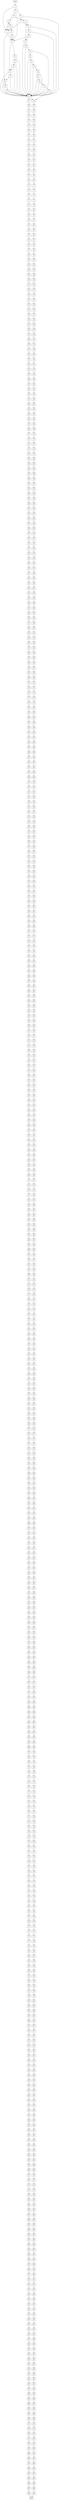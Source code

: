 digraph CFG {
    // Define nodes
    node [shape=rectangle];
    entry [label="Entry"];
    block1 [label="1"];
    block2 [label="2"];
    block3 [label="3"];
    block4 [label="4"];
    block5 [label="5"];
    block6 [label="6"];
    block7 [label="7"];
    block8 [label="8"];
    block9 [label="9"];
    block10 [label="10"];
    block11 [label="11"];
    block12 [label="12"];
    block13 [label="13"];
    block14 [label="14"];
    block15 [label="15"];
    block16 [label="16"];
    block17 [label="17"];
    block18 [label="18"];
    block19 [label="19"];
    block20 [label="20"];
    block21 [label="21"];
    block22 [label="22"];
    block23 [label="23"];
    block24 [label="24"];
    block25 [label="25"];
    block26 [label="26"];
    block27 [label="27"];
    block28 [label="28"];
    block29 [label="29"];
    block30 [label="30"];
    block31 [label="31"];
    block32 [label="32"];
    block33 [label="33"];
    block34 [label="34"];
    block35 [label="35"];
    block36 [label="36"];
    block37 [label="37"];
    block38 [label="38"];
    block39 [label="39"];
    block40 [label="40"];
    block41 [label="41"];
    block42 [label="42"];
    block43 [label="43"];
    block44 [label="44"];
    block45 [label="45"];
    block46 [label="46"];
    block47 [label="47"];
    block48 [label="48"];
    block49 [label="49"];
    block50 [label="50"];
    block51 [label="51"];
    block52 [label="52"];
    block53 [label="53"];
    block54 [label="54"];
    block55 [label="55"];
    block56 [label="56"];
    block57 [label="57"];
    block58 [label="58"];
    block59 [label="59"];
    block60 [label="60"];
    block61 [label="61"];
    block62 [label="62"];
    block63 [label="63"];
    block64 [label="64"];
    block65 [label="65"];
    block66 [label="66"];
    block67 [label="67"];
    block68 [label="68"];
    block69 [label="69"];
    block70 [label="70"];
    block71 [label="71"];
    block72 [label="72"];
    block73 [label="73"];
    block74 [label="74"];
    block75 [label="75"];
    block76 [label="76"];
    block77 [label="77"];
    block78 [label="78"];
    block79 [label="79"];
    block80 [label="80"];
    block81 [label="81"];
    block82 [label="82"];
    block83 [label="83"];
    block84 [label="84"];
    block85 [label="85"];
    block86 [label="86"];
    block87 [label="87"];
    block88 [label="88"];
    block89 [label="89"];
    block90 [label="90"];
    block91 [label="91"];
    block92 [label="92"];
    block93 [label="93"];
    block94 [label="94"];
    block95 [label="95"];
    block96 [label="96"];
    block97 [label="97"];
    block98 [label="98"];
    block99 [label="99"];
    block100 [label="100"];
    block101 [label="101"];
    block102 [label="102"];
    block103 [label="103"];
    block104 [label="104"];
    block105 [label="105"];
    block106 [label="106"];
    block107 [label="107"];
    block108 [label="108"];
    block109 [label="109"];
    block110 [label="110"];
    block111 [label="111"];
    block112 [label="112"];
    block113 [label="113"];
    block114 [label="114"];
    block115 [label="115"];
    block116 [label="116"];
    block117 [label="117"];
    block118 [label="118"];
    block119 [label="119"];
    block120 [label="120"];
    block121 [label="121"];
    block122 [label="122"];
    block123 [label="123"];
    block124 [label="124"];
    block125 [label="125"];
    block126 [label="126"];
    block127 [label="127"];
    block128 [label="128"];
    block129 [label="129"];
    block130 [label="130"];
    block131 [label="131"];
    block132 [label="132"];
    block133 [label="133"];
    block134 [label="134"];
    block135 [label="135"];
    block136 [label="136"];
    block137 [label="137"];
    block138 [label="138"];
    block139 [label="139"];
    block140 [label="140"];
    block141 [label="141"];
    block142 [label="142"];
    block143 [label="143"];
    block144 [label="144"];
    block145 [label="145"];
    block146 [label="146"];
    block147 [label="147"];
    block148 [label="148"];
    block149 [label="149"];
    block150 [label="150"];
    block151 [label="151"];
    block152 [label="152"];
    block153 [label="153"];
    block154 [label="154"];
    block155 [label="155"];
    block156 [label="156"];
    block157 [label="157"];
    block158 [label="158"];
    block159 [label="159"];
    block160 [label="160"];
    block161 [label="161"];
    block162 [label="162"];
    block163 [label="163"];
    block164 [label="164"];
    block165 [label="165"];
    block166 [label="166"];
    block167 [label="167"];
    block168 [label="168"];
    block169 [label="169"];
    block170 [label="170"];
    block171 [label="171"];
    block172 [label="172"];
    block173 [label="173"];
    block174 [label="174"];
    block175 [label="175"];
    block176 [label="176"];
    block177 [label="177"];
    block178 [label="178"];
    block179 [label="179"];
    block180 [label="180"];
    block181 [label="181"];
    block182 [label="182"];
    block183 [label="183"];
    block184 [label="184"];
    block185 [label="185"];
    block186 [label="186"];
    block187 [label="187"];
    block188 [label="188"];
    block189 [label="189"];
    block190 [label="190"];
    block191 [label="191"];
    block192 [label="192"];
    block193 [label="193"];
    block194 [label="194"];
    block195 [label="195"];
    block196 [label="196"];
    block197 [label="197"];
    block198 [label="198"];
    block199 [label="199"];
    block200 [label="200"];
    block201 [label="201"];
    block202 [label="202"];
    block203 [label="203"];
    block204 [label="204"];
    block205 [label="205"];
    block206 [label="206"];
    block207 [label="207"];
    block208 [label="208"];
    block209 [label="209"];
    block210 [label="210"];
    block211 [label="211"];
    block212 [label="212"];
    block213 [label="213"];
    block214 [label="214"];
    block215 [label="215"];
    block216 [label="216"];
    block217 [label="217"];
    block218 [label="218"];
    block219 [label="219"];
    block220 [label="220"];
    block221 [label="221"];
    block222 [label="222"];
    block223 [label="223"];
    block224 [label="224"];
    block225 [label="225"];
    block226 [label="226"];
    block227 [label="227"];
    block228 [label="228"];
    block229 [label="229"];
    block230 [label="230"];
    block231 [label="231"];
    block232 [label="232"];
    block233 [label="233"];
    block234 [label="234"];
    block235 [label="235"];
    block236 [label="236"];
    block237 [label="237"];
    block238 [label="238"];
    block239 [label="239"];
    block240 [label="240"];
    block241 [label="241"];
    block242 [label="242"];
    block243 [label="243"];
    block244 [label="244"];
    block245 [label="245"];
    block246 [label="246"];
    block247 [label="247"];
    block248 [label="248"];
    block249 [label="249"];
    block250 [label="250"];
    block251 [label="251"];
    block252 [label="252"];
    block253 [label="253"];
    block254 [label="254"];
    block255 [label="255"];
    block256 [label="256"];
    block257 [label="257"];
    block258 [label="258"];
    block259 [label="259"];
    block260 [label="260"];
    block261 [label="261"];
    block262 [label="262"];
    block263 [label="263"];
    block264 [label="264"];
    block265 [label="265"];
    block266 [label="266"];
    block267 [label="267"];
    block268 [label="268"];
    block269 [label="269"];
    block270 [label="270"];
    block271 [label="271"];
    block272 [label="272"];
    block273 [label="273"];
    block274 [label="274"];
    block275 [label="275"];
    block276 [label="276"];
    block277 [label="277"];
    block278 [label="278"];
    block279 [label="279"];
    block280 [label="280"];
    block281 [label="281"];
    block282 [label="282"];
    block283 [label="283"];
    block284 [label="284"];
    block285 [label="285"];
    block286 [label="286"];
    block287 [label="287"];
    block288 [label="288"];
    block289 [label="289"];
    block290 [label="290"];
    block291 [label="291"];
    block292 [label="292"];
    block293 [label="293"];
    block294 [label="294"];
    block295 [label="295"];
    block296 [label="296"];
    block297 [label="297"];
    block298 [label="298"];
    block299 [label="299"];
    block300 [label="300"];
    block301 [label="301"];
    block302 [label="302"];
    block303 [label="303"];
    block304 [label="304"];
    block305 [label="305"];
    block306 [label="306"];
    block307 [label="307"];
    block308 [label="308"];
    block309 [label="309"];
    block310 [label="310"];
    block311 [label="311"];
    block312 [label="312"];
    block313 [label="313"];
    block314 [label="314"];
    block315 [label="315"];
    block316 [label="316"];
    block317 [label="317"];
    block318 [label="318"];
    block319 [label="319"];
    block320 [label="320"];
    block321 [label="321"];
    block322 [label="322"];
    block323 [label="323"];
    block324 [label="324"];
    block325 [label="325"];
    block326 [label="326"];
    block327 [label="327"];
    block328 [label="328"];
    block329 [label="329"];
    block330 [label="330"];
    block331 [label="331"];
    block332 [label="332"];
    block333 [label="333"];
    block334 [label="334"];
    block335 [label="335"];
    block336 [label="336"];
    block337 [label="337"];
    block338 [label="338"];
    block339 [label="339"];
    block340 [label="340"];
    block341 [label="341"];
    block342 [label="342"];
    block343 [label="343"];
    block344 [label="344"];
    block345 [label="345"];
    block346 [label="346"];
    block347 [label="347"];
    block348 [label="348"];
    block349 [label="349"];
    block350 [label="350"];
    block351 [label="351"];
    block352 [label="352"];
    block353 [label="353"];
    block354 [label="354"];
    block355 [label="355"];
    block356 [label="356"];
    block357 [label="357"];
    block358 [label="358"];
    block359 [label="359"];
    block360 [label="360"];
    block361 [label="361"];
    block362 [label="362"];
    block363 [label="363"];
    block364 [label="364"];
    block365 [label="365"];
    block366 [label="366"];
    block367 [label="367"];
    block368 [label="368"];
    block369 [label="369"];
    block370 [label="370"];
    block371 [label="371"];
    block372 [label="372"];
    block373 [label="373"];
    block374 [label="374"];
    block375 [label="375"];
    block376 [label="376"];
    block377 [label="377"];
    block378 [label="378"];
    block379 [label="379"];
    block380 [label="380"];
    block381 [label="381"];
    block382 [label="382"];
    block383 [label="383"];
    block384 [label="384"];
    block385 [label="385"];
    block386 [label="386"];
    block387 [label="387"];
    block388 [label="388"];
    block389 [label="389"];
    block390 [label="390"];
    block391 [label="391"];
    block392 [label="392"];
    block393 [label="393"];
    block394 [label="394"];
    block395 [label="395"];
    block396 [label="396"];
    block397 [label="397"];
    block398 [label="398"];
    block399 [label="399"];
    block400 [label="400"];
    block401 [label="401"];
    block402 [label="402"];
    block403 [label="403"];
    block404 [label="404"];
    block405 [label="405"];
    block406 [label="406"];
    block407 [label="407"];
    block408 [label="408"];
    block409 [label="409"];
    block410 [label="410"];
    block411 [label="411"];
    block412 [label="412"];
    block413 [label="413"];
    block414 [label="414"];
    block415 [label="415"];
    block416 [label="416"];
    block417 [label="417"];
    block418 [label="418"];
    block419 [label="419"];
    block420 [label="420"];
    block421 [label="421"];
    block422 [label="422"];
    block423 [label="423"];
    block424 [label="424"];
    block425 [label="425"];
    block426 [label="426"];
    block427 [label="427"];
    block428 [label="428"];
    block429 [label="429"];
    block430 [label="430"];
    block431 [label="431"];
    block432 [label="432"];
    block433 [label="433"];
    block434 [label="434"];
    block435 [label="435"];
    block436 [label="436"];
    block437 [label="437"];
    block438 [label="438"];
    block439 [label="439"];
    block440 [label="440"];
    block441 [label="441"];
    block442 [label="442"];
    block443 [label="443"];
    block444 [label="444"];
    block445 [label="445"];
    block446 [label="446"];
    block447 [label="447"];
    block448 [label="448"];
    block449 [label="449"];
    block450 [label="450"];
    block451 [label="451"];
    block452 [label="452"];
    block453 [label="453"];
    block454 [label="454"];
    block455 [label="455"];
    block456 [label="456"];
    block457 [label="457"];
    block458 [label="458"];
    block459 [label="459"];
    block460 [label="460"];
    block461 [label="461"];
    block462 [label="462"];
    block463 [label="463"];
    block464 [label="464"];
    block465 [label="465"];
    block466 [label="466"];
    block467 [label="467"];
    block468 [label="468"];
    block469 [label="469"];
    block470 [label="470"];
    block471 [label="471"];
    block472 [label="472"];
    block473 [label="473"];
    block474 [label="474"];
    block475 [label="475"];
    block476 [label="476"];
    block477 [label="477"];
    block478 [label="478"];
    block479 [label="479"];
    block480 [label="480"];
    block481 [label="481"];
    block482 [label="482"];
    block483 [label="483"];
    block484 [label="484"];
    block485 [label="485"];
    block486 [label="486"];
    block487 [label="487"];
    block488 [label="488"];
    block489 [label="489"];
    block490 [label="490"];
    block491 [label="491"];
    block492 [label="492"];
    block493 [label="493"];
    block494 [label="494"];
    block495 [label="495"];
    block496 [label="496"];
    block497 [label="497"];
    block498 [label="498"];
    block499 [label="499"];
    block500 [label="500"];
    block501 [label="501"];
    block502 [label="502"];
    block503 [label="503"];
    block504 [label="504"];
    block505 [label="505"];
    block506 [label="506"];
    block507 [label="507"];
    block508 [label="508"];
    block509 [label="509"];
    block510 [label="510"];
    block511 [label="511"];
    block512 [label="512"];
    block513 [label="513"];
    block514 [label="514"];
    block515 [label="515"];
    block516 [label="516"];
    block517 [label="517"];
    block518 [label="518"];
    block519 [label="519"];
    block520 [label="520"];
    block521 [label="521"];
    block522 [label="522"];
    block523 [label="523"];
    block524 [label="524"];
    block525 [label="525"];
    block526 [label="526"];
    block527 [label="527"];
    block528 [label="528"];
    block529 [label="529"];
    block530 [label="530"];
    block531 [label="531"];
    block532 [label="532"];
    block533 [label="533"];
    block534 [label="534"];
    block535 [label="535"];
    block536 [label="536"];
    block537 [label="537"];
    block538 [label="538"];
    block539 [label="539"];
    block540 [label="540"];
    block541 [label="541"];
    block542 [label="542"];
    block543 [label="543"];
    block544 [label="544"];
    block545 [label="545"];
    block546 [label="546"];
    block547 [label="547"];
    block548 [label="548"];
    block549 [label="549"];
    block550 [label="550"];
    block551 [label="551"];
    block552 [label="552"];
    block553 [label="553"];
    block554 [label="554"];
    block555 [label="555"];
    block556 [label="556"];
    block557 [label="557"];
    block558 [label="558"];
    block559 [label="559"];
    block560 [label="560"];
    block561 [label="561"];
    block562 [label="562"];
    block563 [label="563"];
    block564 [label="564"];
    block565 [label="565"];
    block566 [label="566"];
    block567 [label="567"];
    block568 [label="568"];
    block569 [label="569"];
    block570 [label="570"];
    block571 [label="571"];
    block572 [label="572"];
    block573 [label="573"];
    block574 [label="574"];
    block575 [label="575"];
    block576 [label="576"];
    block577 [label="577"];
    block578 [label="578"];
    block579 [label="579"];
    block580 [label="580"];
    block581 [label="581"];
    block582 [label="582"];
    block583 [label="583"];
    block584 [label="584"];
    block585 [label="585"];
    block586 [label="586"];
    block587 [label="587"];
    block588 [label="588"];
    block589 [label="589"];
    block590 [label="590"];
    block591 [label="591"];
    block592 [label="592"];
    block593 [label="593"];
    block594 [label="594"];
    block595 [label="595"];
    block596 [label="596"];
    block597 [label="597"];
    block598 [label="598"];
    block599 [label="599"];
    block600 [label="600"];
    block601 [label="601"];
    block602 [label="602"];
    block603 [label="603"];
    block604 [label="604"];
    block605 [label="605"];
    block606 [label="606"];
    block607 [label="607"];
    block608 [label="608"];
    block609 [label="609"];
    block610 [label="610"];
    block611 [label="611"];
    block612 [label="612"];
    block613 [label="613"];
    block614 [label="614"];
    block615 [label="615"];
    block616 [label="616"];
    block617 [label="617"];
    block618 [label="618"];
    block619 [label="619"];
    block620 [label="620"];
    block621 [label="621"];
    block622 [label="622"];
    block623 [label="623"];
    block624 [label="624"];
    block625 [label="625"];
    block626 [label="626"];
    block627 [label="627"];
    block628 [label="628"];
    block629 [label="629"];
    block630 [label="630"];
    block631 [label="631"];
    block632 [label="632"];
    block633 [label="633"];
    block634 [label="634"];
    block635 [label="635"];
    block636 [label="636"];
    block637 [label="637"];
    block638 [label="638"];
    block639 [label="639"];
    block640 [label="640"];
    block641 [label="641"];
    block642 [label="642"];
    block643 [label="643"];
    block644 [label="644"];
    block645 [label="645"];
    block646 [label="646"];
    block647 [label="647"];
    block648 [label="648"];
    block649 [label="649"];
    block650 [label="650"];
    block651 [label="651"];
    block652 [label="652"];
    block653 [label="653"];
    block654 [label="654"];
    block655 [label="655"];
    block656 [label="656"];
    block657 [label="657"];
    block658 [label="658"];
    block659 [label="659"];
    block660 [label="660"];
    block661 [label="661"];
    block662 [label="662"];
    block663 [label="663"];
    block664 [label="664"];
    block665 [label="665"];
    block666 [label="666"];
    block667 [label="667"];
    block668 [label="668"];
    block669 [label="669"];
    block670 [label="670"];
    block671 [label="671"];
    block672 [label="672"];
    block673 [label="673"];
    block674 [label="674"];
    block675 [label="675"];
    block676 [label="676"];
    block677 [label="677"];
    block678 [label="678"];
    block679 [label="679"];
    block680 [label="680"];
    block681 [label="681"];
    block682 [label="682"];
    block683 [label="683"];
    block684 [label="684"];
    block685 [label="685"];
    block686 [label="686"];
    block687 [label="687"];
    block688 [label="688"];
    block689 [label="689"];
    block690 [label="690"];
    block691 [label="691"];
    block692 [label="692"];
    block693 [label="693"];
    block694 [label="694"];
    block695 [label="695"];
    block696 [label="696"];
    block697 [label="697"];
    block698 [label="698"];
    block699 [label="699"];
    block700 [label="700"];
    block701 [label="701"];
    block702 [label="702"];
    block703 [label="703"];
    block704 [label="704"];
    block705 [label="705"];
    block706 [label="706"];
    block707 [label="707"];
    block708 [label="708"];
    block709 [label="709"];
    block710 [label="710"];
    block711 [label="711"];
    block712 [label="712"];
    block713 [label="713"];
    block714 [label="714"];
    block715 [label="715"];
    block716 [label="716"];
    block717 [label="717"];
    block718 [label="718"];
    block719 [label="719"];
    block720 [label="720"];
    block721 [label="721"];
    block722 [label="722"];
    block723 [label="723"];
    block724 [label="724"];
    block725 [label="725"];
    block726 [label="726"];
    block727 [label="727"];
    block728 [label="728"];
    block729 [label="729"];
    block730 [label="730"];
    block731 [label="731"];
    block732 [label="732"];
    block733 [label="733"];
    block734 [label="734"];
    block735 [label="735"];
    block736 [label="736"];
    block737 [label="737"];
    block738 [label="738"];
    block739 [label="739"];
    block740 [label="740"];
    block741 [label="741"];
    block742 [label="742"];
    block743 [label="743"];
    block744 [label="744"];
    block745 [label="745"];
    block746 [label="746"];
    block747 [label="747"];
    block748 [label="748"];
    block749 [label="749"];
    block750 [label="750"];
    block751 [label="751"];
    block752 [label="752"];
    block753 [label="753"];
    block754 [label="754"];
    block755 [label="755"];
    block756 [label="756"];
    block757 [label="757"];
    block758 [label="758"];
    block759 [label="759"];
    block760 [label="760"];
    block761 [label="761"];
    block762 [label="762"];
    block763 [label="763"];
    block764 [label="764"];
    block765 [label="765"];
    block766 [label="766"];
    block767 [label="767"];
    block768 [label="768"];
    block769 [label="769"];
    block770 [label="770"];
    block771 [label="771"];
    block772 [label="772"];
    block773 [label="773"];
    block774 [label="774"];
    block775 [label="775"];
    block776 [label="776"];
    block777 [label="777"];
    block778 [label="778"];
    block779 [label="779"];
    block780 [label="780"];
    block781 [label="781"];
    block782 [label="782"];
    block783 [label="783"];
    block784 [label="784"];
    block785 [label="785"];
    block786 [label="786"];
    block787 [label="787"];
    block788 [label="788"];
    block789 [label="789"];
    block790 [label="790"];
    block791 [label="791"];
    block792 [label="792"];
    block793 [label="793"];
    block794 [label="794"];
    block795 [label="795"];
    block796 [label="796"];
    block797 [label="797"];
    block798 [label="798"];
    block799 [label="799"];
    block800 [label="800"];
    block801 [label="801"];
    block802 [label="802"];
    block803 [label="803"];
    block804 [label="804"];
    block805 [label="805"];
    block806 [label="806"];
    block807 [label="807"];
    block808 [label="808"];
    block809 [label="809"];
    block810 [label="810"];
    block811 [label="811"];
    block812 [label="812"];
    block813 [label="813"];
    block814 [label="814"];
    block815 [label="815"];
    block816 [label="816"];
    block817 [label="817"];
    block818 [label="818"];
    block819 [label="819"];
    block820 [label="820"];
    block821 [label="821"];
    block822 [label="822"];
    block823 [label="823"];
    block824 [label="824"];
    block825 [label="825"];
    block826 [label="826"];
    block827 [label="827"];
    block828 [label="828"];
    block829 [label="829"];
    block830 [label="830"];
    block831 [label="831"];
    block832 [label="832"];
    block833 [label="833"];
    block834 [label="834"];
    block835 [label="835"];
    block836 [label="836"];
    block837 [label="837"];
    block838 [label="838"];
    block839 [label="839"];
    block840 [label="840"];
    block841 [label="841"];
    block842 [label="842"];
    block843 [label="843"];
    block844 [label="844"];
    block845 [label="845"];
    block846 [label="846"];
    block847 [label="847"];
    block848 [label="848"];
    block849 [label="849"];
    block850 [label="850"];
    block851 [label="851"];
    block852 [label="852"];
    block853 [label="853"];
    block854 [label="854"];
    block855 [label="855"];
    block856 [label="856"];
    block857 [label="857"];
    block858 [label="858"];
    block859 [label="859"];
    block860 [label="860"];
    block861 [label="861"];
    block862 [label="862"];
    block863 [label="863"];
    block864 [label="864"];
    block865 [label="865"];
    block866 [label="866"];
    block867 [label="867"];
    block868 [label="868"];
    block869 [label="869"];
    block870 [label="870"];
    block871 [label="871"];
    block872 [label="872"];
    block873 [label="873"];
    block874 [label="874"];
    block875 [label="875"];
    block876 [label="876"];
    block877 [label="877"];
    block878 [label="878"];
    block879 [label="879"];
    block880 [label="880"];
    block881 [label="881"];
    block882 [label="882"];
    block883 [label="883"];
    block884 [label="884"];
    block885 [label="885"];
    block886 [label="886"];
    block887 [label="887"];
    block888 [label="888"];
    block889 [label="889"];
    block890 [label="890"];
    block891 [label="891"];
    block892 [label="892"];
    block893 [label="893"];
    block894 [label="894"];
    block895 [label="895"];
    block896 [label="896"];
    block897 [label="897"];
    block898 [label="898"];
    block899 [label="899"];
    block900 [label="900"];
    block901 [label="901"];
    block902 [label="902"];
    block903 [label="903"];
    block904 [label="904"];
    block905 [label="905"];
    block906 [label="906"];
    block907 [label="907"];
    block908 [label="908"];
    block909 [label="909"];
    block910 [label="910"];
    block911 [label="911"];
    block912 [label="912"];
    block913 [label="913"];
    block914 [label="914"];
    block915 [label="915"];
    block916 [label="916"];
    block917 [label="917"];
    block918 [label="918"];
    block919 [label="919"];
    block920 [label="920"];
    block921 [label="921"];
    block922 [label="922"];
    block923 [label="923"];
    block924 [label="924"];
    block925 [label="925"];
    block926 [label="926"];
    block927 [label="927"];
    block928 [label="928"];
    block929 [label="929"];
    block930 [label="930"];
    block931 [label="931"];
    block932 [label="932"];
    block933 [label="933"];
    block934 [label="934"];
    block935 [label="935"];
    block936 [label="936"];
    block937 [label="937"];
    block938 [label="938"];
    block939 [label="939"];
    block940 [label="940"];
    block941 [label="941"];
    block942 [label="942"];
    block943 [label="943"];
    block944 [label="944"];
    block945 [label="945"];
    block946 [label="946"];
    block947 [label="947"];
    block948 [label="948"];
    block949 [label="949"];
    block950 [label="950"];
    block951 [label="951"];
    block952 [label="952"];
    block953 [label="953"];
    block954 [label="954"];
    block955 [label="955"];
    block956 [label="956"];
    block957 [label="957"];
    block958 [label="958"];
    block959 [label="959"];
    block960 [label="960"];
    block961 [label="961"];
    block962 [label="962"];
    block963 [label="963"];
    block964 [label="964"];
    block965 [label="965"];
    block966 [label="966"];
    block967 [label="967"];
    block968 [label="968"];
    block969 [label="969"];
    block970 [label="970"];
    block971 [label="971"];
    block972 [label="972"];
    block973 [label="973"];
    block974 [label="974"];
    block975 [label="975"];
    block976 [label="976"];
    block977 [label="977"];
    block978 [label="978"];
    block979 [label="979"];
    block980 [label="980"];
    block981 [label="981"];
    block982 [label="982"];
    block983 [label="983"];
    block984 [label="984"];
    block985 [label="985"];
    block986 [label="986"];
    block987 [label="987"];
    block988 [label="988"];
    block989 [label="989"];
    block990 [label="990"];
    block991 [label="991"];
    block992 [label="992"];
    block993 [label="993"];
    block994 [label="994"];
    block995 [label="995"];
    block996 [label="996"];
    block997 [label="997"];
    block998 [label="998"];
    block999 [label="999"];
    block1000 [label="1000"];
    
    // Define edges (Control Flow)
    entry -> block1;
    block1 -> block2;
    block1 -> block3;
    block2 -> block4;
    block3 -> block5;
    block4 -> block6;
    block5 -> block7;
    block6 -> block8;
    block7 -> block9;
    block8 -> block10;
    block9 -> block11;
    block10 -> block12;
    block11 -> block13;
    block12 -> block14;
    block13 -> block15;
    block14 -> block16;
    block15 -> block17;
    block16 -> block18;
    block17 -> block19;
    block18 -> block20;
    block19 -> block21;
    block20 -> block22;
    block21 -> block23;
    block22 -> block24;
    block23 -> block25;
    block24 -> block26;
    block25 -> block27;
    block26 -> block28;
    block27 -> block29;
    block28 -> block30;
    block29 -> block31;
    block30 -> block32;
    block31 -> block33;
    block32 -> block34;
    block33 -> block35;
    block34 -> block36;
    block35 -> block37;
    block36 -> block38;
    block37 -> block39;
    block38 -> block40;
    block39 -> block41;
    block40 -> block42;
    block41 -> block43;
    block42 -> block44;
    block43 -> block45;
    block44 -> block46;
    block45 -> block47;
    block46 -> block48;
    block47 -> block49;
    block48 -> block50;
    block49 -> block51;
    block50 -> block52;
    block51 -> block53;
    block52 -> block54;
    block53 -> block55;
    block54 -> block56;
    block55 -> block57;
    block56 -> block58;
    block57 -> block59;
    block58 -> block60;
    block59 -> block61;
    block60 -> block62;
    block61 -> block63;
    block62 -> block64;
    block63 -> block65;
    block64 -> block66;
    block65 -> block67;
    block66 -> block68;
    block67 -> block69;
    block68 -> block70;
    block69 -> block71;
    block70 -> block72;
    block71 -> block73;
    block72 -> block74;
    block73 -> block75;
    block74 -> block76;
    block75 -> block77;
    block76 -> block78;
    block77 -> block79;
    block78 -> block80;
    block79 -> block81;
    block80 -> block82;
    block81 -> block83;
    block82 -> block84;
    block83 -> block85;
    block84 -> block86;
    block85 -> block87;
    block86 -> block88;
    block87 -> block89;
    block88 -> block90;
    block89 -> block91;
    block90 -> block92;
    block91 -> block93;
    block92 -> block94;
    block93 -> block95;
    block94 -> block96;
    block95 -> block97;
    block96 -> block98;
    block97 -> block99;
    block98 -> block100;
    block99 -> block101;
    block100 -> block102;
    block101 -> block103;
    block102 -> block104;
    block103 -> block105;
    block104 -> block106;
    block105 -> block107;
    block106 -> block108;
    block107 -> block109;
    block108 -> block110;
    block109 -> block111;
    block110 -> block112;
    block111 -> block113;
    block112 -> block114;
    block113 -> block115;
    block114 -> block116;
    block115 -> block117;
    block116 -> block118;
    block117 -> block119;
    block118 -> block120;
    block119 -> block121;
    block120 -> block122;
    block121 -> block123;
    block122 -> block124;
    block123 -> block125;
    block124 -> block126;
    block125 -> block127;
    block126 -> block128;
    block127 -> block129;
    block128 -> block130;
    block129 -> block131;
    block130 -> block132;
    block131 -> block133;
    block132 -> block134;
    block133 -> block135;
    block134 -> block136;
    block135 -> block137;
    block136 -> block138;
    block137 -> block139;
    block138 -> block140;
    block139 -> block141;
    block140 -> block142;
    block141 -> block143;
    block142 -> block144;
    block143 -> block145;
    block144 -> block146;
    block145 -> block147;
    block146 -> block148;
    block147 -> block149;
    block148 -> block150;
    block149 -> block151;
    block150 -> block152;
    block151 -> block153;
    block152 -> block154;
    block153 -> block155;
    block154 -> block156;
    block155 -> block157;
    block156 -> block158;
    block157 -> block159;
    block158 -> block160;
    block159 -> block161;
    block160 -> block162;
    block161 -> block163;
    block162 -> block164;
    block163 -> block165;
    block164 -> block166;
    block165 -> block167;
    block166 -> block168;
    block167 -> block169;
    block168 -> block170;
    block169 -> block171;
    block170 -> block172;
    block171 -> block173;
    block172 -> block174;
    block173 -> block175;
    block174 -> block176;
    block175 -> block177;
    block176 -> block178;
    block177 -> block179;
    block178 -> block180;
    block179 -> block181;
    block180 -> block182;
    block181 -> block183;
    block182 -> block184;
    block183 -> block185;
    block184 -> block186;
    block185 -> block187;
    block186 -> block188;
    block187 -> block189;
    block188 -> block190;
    block189 -> block191;
    block190 -> block192;
    block191 -> block193;
    block192 -> block194;
    block193 -> block195;
    block194 -> block196;
    block195 -> block197;
    block196 -> block198;
    block197 -> block199;
    block198 -> block200;
    block199 -> block201;
    block200 -> block202;
    block201 -> block203;
    block202 -> block204;
    block203 -> block205;
    block204 -> block206;
    block205 -> block207;
    block206 -> block208;
    block207 -> block209;
    block208 -> block210;
    block209 -> block211;
    block210 -> block212;
    block211 -> block213;
    block212 -> block214;
    block213 -> block215;
    block214 -> block216;
    block215 -> block217;
    block216 -> block218;
    block217 -> block219;
    block218 -> block220;
    block219 -> block221;
    block220 -> block222;
    block221 -> block223;
    block222 -> block224;
    block223 -> block225;
    block224 -> block226;
    block225 -> block227;
    block226 -> block228;
    block227 -> block229;
    block228 -> block230;
    block229 -> block231;
    block230 -> block232;
    block231 -> block233;
    block232 -> block234;
    block233 -> block235;
    block234 -> block236;
    block235 -> block237;
    block236 -> block238;
    block237 -> block239;
    block238 -> block240;
    block239 -> block241;
    block240 -> block242;
    block241 -> block243;
    block242 -> block244;
    block243 -> block245;
    block244 -> block246;
    block245 -> block247;
    block246 -> block248;
    block247 -> block249;
    block248 -> block250;
    block249 -> block251;
    block250 -> block252;
    block251 -> block253;
    block252 -> block254;
    block253 -> block255;
    block254 -> block256;
    block255 -> block257;
    block256 -> block258;
    block257 -> block259;
    block258 -> block260;
    block259 -> block261;
    block260 -> block262;
    block261 -> block263;
    block262 -> block264;
    block263 -> block265;
    block264 -> block266;
    block265 -> block267;
    block266 -> block268;
    block267 -> block269;
    block268 -> block270;
    block269 -> block271;
    block270 -> block272;
    block271 -> block273;
    block272 -> block274;
    block273 -> block275;
    block274 -> block276;
    block275 -> block277;
    block276 -> block278;
    block277 -> block279;
    block278 -> block280;
    block279 -> block281;
    block280 -> block282;
    block281 -> block283;
    block282 -> block284;
    block283 -> block285;
    block284 -> block286;
    block285 -> block287;
    block286 -> block288;
    block287 -> block289;
    block288 -> block290;
    block289 -> block291;
    block290 -> block292;
    block291 -> block293;
    block292 -> block294;
    block293 -> block295;
    block294 -> block296;
    block295 -> block297;
    block296 -> block298;
    block297 -> block299;
    block298 -> block300;
    block299 -> block301;
    block300 -> block302;
    block301 -> block303;
    block302 -> block304;
    block303 -> block305;
    block304 -> block306;
    block305 -> block307;
    block306 -> block308;
    block307 -> block309;
    block308 -> block310;
    block309 -> block311;
    block310 -> block312;
    block311 -> block313;
    block312 -> block314;
    block313 -> block315;
    block314 -> block316;
    block315 -> block317;
    block316 -> block318;
    block317 -> block319;
    block318 -> block320;
    block319 -> block321;
    block320 -> block322;
    block321 -> block323;
    block322 -> block324;
    block323 -> block325;
    block324 -> block326;
    block325 -> block327;
    block326 -> block328;
    block327 -> block329;
    block328 -> block330;
    block329 -> block331;
    block330 -> block332;
    block331 -> block333;
    block332 -> block334;
    block333 -> block335;
    block334 -> block336;
    block335 -> block337;
    block336 -> block338;
    block337 -> block339;
    block338 -> block340;
    block339 -> block341;
    block340 -> block342;
    block341 -> block343;
    block342 -> block344;
    block343 -> block345;
    block344 -> block346;
    block345 -> block347;
    block346 -> block348;
    block347 -> block349;
    block348 -> block350;
    block349 -> block351;
    block350 -> block352;
    block351 -> block353;
    block352 -> block354;
    block353 -> block355;
    block354 -> block356;
    block355 -> block357;
    block356 -> block358;
    block357 -> block359;
    block358 -> block360;
    block359 -> block361;
    block360 -> block362;
    block361 -> block363;
    block362 -> block364;
    block363 -> block365;
    block364 -> block366;
    block365 -> block367;
    block366 -> block368;
    block367 -> block369;
    block368 -> block370;
    block369 -> block371;
    block370 -> block372;
    block371 -> block373;
    block372 -> block374;
    block373 -> block375;
    block374 -> block376;
    block375 -> block377;
    block376 -> block378;
    block377 -> block379;
    block378 -> block380;
    block379 -> block381;
    block380 -> block382;
    block381 -> block383;
    block382 -> block384;
    block383 -> block385;
    block384 -> block386;
    block385 -> block387;
    block386 -> block388;
    block387 -> block389;
    block388 -> block390;
    block389 -> block391;
    block390 -> block392;
    block391 -> block393;
    block392 -> block394;
    block393 -> block395;
    block394 -> block396;
    block395 -> block397;
    block396 -> block398;
    block397 -> block399;
    block398 -> block400;
    block399 -> block401;
    block400 -> block402;
    block401 -> block403;
    block402 -> block404;
    block403 -> block405;
    block404 -> block406;
    block405 -> block407;
    block406 -> block408;
    block407 -> block409;
    block408 -> block410;
    block409 -> block411;
    block410 -> block412;
    block411 -> block413;
    block412 -> block414;
    block413 -> block415;
    block414 -> block416;
    block415 -> block417;
    block416 -> block418;
    block417 -> block419;
    block418 -> block420;
    block419 -> block421;
    block420 -> block422;
    block421 -> block423;
    block422 -> block424;
    block423 -> block425;
    block424 -> block426;
    block425 -> block427;
    block426 -> block428;
    block427 -> block429;
    block428 -> block430;
    block429 -> block431;
    block430 -> block432;
    block431 -> block433;
    block432 -> block434;
    block433 -> block435;
    block434 -> block436;
    block435 -> block437;
    block436 -> block438;
    block437 -> block439;
    block438 -> block440;
    block439 -> block441;
    block440 -> block442;
    block441 -> block443;
    block442 -> block444;
    block443 -> block445;
    block444 -> block446;
    block445 -> block447;
    block446 -> block448;
    block447 -> block449;
    block448 -> block450;
    block449 -> block451;
    block450 -> block452;
    block451 -> block453;
    block452 -> block454;
    block453 -> block455;
    block454 -> block456;
    block455 -> block457;
    block456 -> block458;
    block457 -> block459;
    block458 -> block460;
    block459 -> block461;
    block460 -> block462;
    block461 -> block463;
    block462 -> block464;
    block463 -> block465;
    block464 -> block466;
    block465 -> block467;
    block466 -> block468;
    block467 -> block469;
    block468 -> block470;
    block469 -> block471;
    block470 -> block472;
    block471 -> block473;
    block472 -> block474;
    block473 -> block475;
    block474 -> block476;
    block475 -> block477;
    block476 -> block478;
    block477 -> block479;
    block478 -> block480;
    block479 -> block481;
    block480 -> block482;
    block481 -> block483;
    block482 -> block484;
    block483 -> block485;
    block484 -> block486;
    block485 -> block487;
    block486 -> block488;
    block487 -> block489;
    block488 -> block490;
    block489 -> block491;
    block490 -> block492;
    block491 -> block493;
    block492 -> block494;
    block493 -> block495;
    block494 -> block496;
    block495 -> block497;
    block496 -> block498;
    block497 -> block499;
    block498 -> block500;
    block499 -> block501;
    block500 -> block502;
    block501 -> block503;
    block502 -> block504;
    block503 -> block505;
    block504 -> block506;
    block505 -> block507;
    block506 -> block508;
    block507 -> block509;
    block508 -> block510;
    block509 -> block511;
    block510 -> block512;
    block511 -> block513;
    block512 -> block514;
    block513 -> block515;
    block514 -> block516;
    block515 -> block517;
    block516 -> block518;
    block517 -> block519;
    block518 -> block520;
    block519 -> block521;
    block520 -> block522;
    block521 -> block523;
    block522 -> block524;
    block523 -> block525;
    block524 -> block526;
    block525 -> block527;
    block526 -> block528;
    block527 -> block529;
    block528 -> block530;
    block529 -> block531;
    block530 -> block532;
    block531 -> block533;
    block532 -> block534;
    block533 -> block535;
    block534 -> block536;
    block535 -> block537;
    block536 -> block538;
    block537 -> block539;
    block538 -> block540;
    block539 -> block541;
    block540 -> block542;
    block541 -> block543;
    block542 -> block544;
    block543 -> block545;
    block544 -> block546;
    block545 -> block547;
    block546 -> block548;
    block547 -> block549;
    block548 -> block550;
    block549 -> block551;
    block550 -> block552;
    block551 -> block553;
    block552 -> block554;
    block553 -> block555;
    block554 -> block556;
    block555 -> block557;
    block556 -> block558;
    block557 -> block559;
    block558 -> block560;
    block559 -> block561;
    block560 -> block562;
    block561 -> block563;
    block562 -> block564;
    block563 -> block565;
    block564 -> block566;
    block565 -> block567;
    block566 -> block568;
    block567 -> block569;
    block568 -> block570;
    block569 -> block571;
    block570 -> block572;
    block571 -> block573;
    block572 -> block574;
    block573 -> block575;
    block574 -> block576;
    block575 -> block577;
    block576 -> block578;
    block577 -> block579;
    block578 -> block580;
    block579 -> block581;
    block580 -> block582;
    block581 -> block583;
    block582 -> block584;
    block583 -> block585;
    block584 -> block586;
    block585 -> block587;
    block586 -> block588;
    block587 -> block589;
    block588 -> block590;
    block589 -> block591;
    block590 -> block592;
    block591 -> block593;
    block592 -> block594;
    block593 -> block595;
    block594 -> block596;
    block595 -> block597;
    block596 -> block598;
    block597 -> block599;
    block598 -> block600;
    block599 -> block601;
    block600 -> block602;
    block601 -> block603;
    block602 -> block604;
    block603 -> block605;
    block604 -> block606;
    block605 -> block607;
    block606 -> block608;
    block607 -> block609;
    block608 -> block610;
    block609 -> block611;
    block610 -> block612;
    block611 -> block613;
    block612 -> block614;
    block613 -> block615;
    block614 -> block616;
    block615 -> block617;
    block616 -> block618;
    block617 -> block619;
    block618 -> block620;
    block619 -> block621;
    block620 -> block622;
    block621 -> block623;
    block622 -> block624;
    block623 -> block625;
    block624 -> block626;
    block625 -> block627;
    block626 -> block628;
    block627 -> block629;
    block628 -> block630;
    block629 -> block631;
    block630 -> block632;
    block631 -> block633;
    block632 -> block634;
    block633 -> block635;
    block634 -> block636;
    block635 -> block637;
    block636 -> block638;
    block637 -> block639;
    block638 -> block640;
    block639 -> block641;
    block640 -> block642;
    block641 -> block643;
    block642 -> block644;
    block643 -> block645;
    block644 -> block646;
    block645 -> block647;
    block646 -> block648;
    block647 -> block649;
    block648 -> block650;
    block649 -> block651;
    block650 -> block652;
    block651 -> block653;
    block652 -> block654;
    block653 -> block655;
    block654 -> block656;
    block655 -> block657;
    block656 -> block658;
    block657 -> block659;
    block658 -> block660;
    block659 -> block661;
    block660 -> block662;
    block661 -> block663;
    block662 -> block664;
    block663 -> block665;
    block664 -> block666;
    block665 -> block667;
    block666 -> block668;
    block667 -> block669;
    block668 -> block670;
    block669 -> block671;
    block670 -> block672;
    block671 -> block673;
    block672 -> block674;
    block673 -> block675;
    block674 -> block676;
    block675 -> block677;
    block676 -> block678;
    block677 -> block679;
    block678 -> block680;
    block679 -> block681;
    block680 -> block682;
    block681 -> block683;
    block682 -> block684;
    block683 -> block685;
    block684 -> block686;
    block685 -> block687;
    block686 -> block688;
    block687 -> block689;
    block688 -> block690;
    block689 -> block691;
    block690 -> block692;
    block691 -> block693;
    block692 -> block694;
    block693 -> block695;
    block694 -> block696;
    block695 -> block697;
    block696 -> block698;
    block697 -> block699;
    block698 -> block700;
    block699 -> block701;
    block700 -> block702;
    block701 -> block703;
    block702 -> block704;
    block703 -> block705;
    block704 -> block706;
    block705 -> block707;
    block706 -> block708;
    block707 -> block709;
    block708 -> block710;
    block709 -> block711;
    block710 -> block712;
    block711 -> block713;
    block712 -> block714;
    block713 -> block715;
    block714 -> block716;
    block715 -> block717;
    block716 -> block718;
    block717 -> block719;
    block718 -> block720;
    block719 -> block721;
    block720 -> block722;
    block721 -> block723;
    block722 -> block724;
    block723 -> block725;
    block724 -> block726;
    block725 -> block727;
    block726 -> block728;
    block727 -> block729;
    block728 -> block730;
    block729 -> block731;
    block730 -> block732;
    block731 -> block733;
    block732 -> block734;
    block733 -> block735;
    block734 -> block736;
    block735 -> block737;
    block736 -> block738;
    block737 -> block739;
    block738 -> block740;
    block739 -> block741;
    block740 -> block742;
    block741 -> block743;
    block742 -> block744;
    block743 -> block745;
    block744 -> block746;
    block745 -> block747;
    block746 -> block748;
    block747 -> block749;
    block748 -> block750;
    block749 -> block751;
    block750 -> block752;
    block751 -> block753;
    block752 -> block754;
    block753 -> block755;
    block754 -> block756;
    block755 -> block757;
    block756 -> block758;
    block757 -> block759;
    block758 -> block760;
    block759 -> block761;
    block760 -> block762;
    block761 -> block763;
    block762 -> block764;
    block763 -> block765;
    block764 -> block766;
    block765 -> block767;
    block766 -> block768;
    block767 -> block769;
    block768 -> block770;
    block769 -> block771;
    block770 -> block772;
    block771 -> block773;
    block772 -> block774;
    block773 -> block775;
    block774 -> block776;
    block775 -> block777;
    block776 -> block778;
    block777 -> block779;
    block778 -> block780;
    block779 -> block781;
    block780 -> block782;
    block781 -> block783;
    block782 -> block784;
    block783 -> block785;
    block784 -> block786;
    block785 -> block787;
    block786 -> block788;
    block787 -> block789;
    block788 -> block790;
    block789 -> block791;
    block790 -> block792;
    block791 -> block793;
    block792 -> block794;
    block793 -> block795;
    block794 -> block796;
    block795 -> block797;
    block796 -> block798;
    block797 -> block799;
    block798 -> block800;
    block799 -> block801;
    block800 -> block802;
    block801 -> block803;
    block802 -> block804;
    block803 -> block805;
    block804 -> block806;
    block805 -> block807;
    block806 -> block808;
    block807 -> block809;
    block808 -> block810;
    block809 -> block811;
    block810 -> block812;
    block811 -> block813;
    block812 -> block814;
    block813 -> block815;
    block814 -> block816;
    block815 -> block817;
    block816 -> block818;
    block817 -> block819;
    block818 -> block820;
    block819 -> block821;
    block820 -> block822;
    block821 -> block823;
    block822 -> block824;
    block823 -> block825;
    block824 -> block826;
    block825 -> block827;
    block826 -> block828;
    block827 -> block829;
    block828 -> block830;
    block829 -> block831;
    block830 -> block832;
    block831 -> block833;
    block832 -> block834;
    block833 -> block835;
    block834 -> block836;
    block835 -> block837;
    block836 -> block838;
    block837 -> block839;
    block838 -> block840;
    block839 -> block841;
    block840 -> block842;
    block841 -> block843;
    block842 -> block844;
    block843 -> block845;
    block844 -> block846;
    block845 -> block847;
    block846 -> block848;
    block847 -> block849;
    block848 -> block850;
    block849 -> block851;
    block850 -> block852;
    block851 -> block853;
    block852 -> block854;
    block853 -> block855;
    block854 -> block856;
    block855 -> block857;
    block856 -> block858;
    block857 -> block859;
    block858 -> block860;
    block859 -> block861;
    block860 -> block862;
    block861 -> block863;
    block862 -> block864;
    block863 -> block865;
    block864 -> block866;
    block865 -> block867;
    block866 -> block868;
    block867 -> block869;
    block868 -> block870;
    block869 -> block871;
    block870 -> block872;
    block871 -> block873;
    block872 -> block874;
    block873 -> block875;
    block874 -> block876;
    block875 -> block877;
    block876 -> block878;
    block877 -> block879;
    block878 -> block880;
    block879 -> block881;
    block880 -> block882;
    block881 -> block883;
    block882 -> block884;
    block883 -> block885;
    block884 -> block886;
    block885 -> block887;
    block886 -> block888;
    block887 -> block889;
    block888 -> block890;
    block889 -> block891;
    block890 -> block892;
    block891 -> block893;
    block892 -> block894;
    block893 -> block895;
    block894 -> block896;
    block895 -> block897;
    block896 -> block898;
    block897 -> block899;
    block898 -> block900;
    block899 -> block901;
    block900 -> block902;
    block901 -> block903;
    block902 -> block904;
    block903 -> block905;
    block904 -> block906;
    block905 -> block907;
    block906 -> block908;
    block907 -> block909;
    block908 -> block910;
    block909 -> block911;
    block910 -> block912;
    block911 -> block913;
    block912 -> block914;
    block913 -> block915;
    block914 -> block916;
    block915 -> block917;
    block916 -> block918;
    block917 -> block919;
    block918 -> block920;
    block919 -> block921;
    block920 -> block922;
    block921 -> block923;
    block922 -> block924;
    block923 -> block925;
    block924 -> block926;
    block925 -> block927;
    block926 -> block928;
    block927 -> block929;
    block928 -> block930;
    block929 -> block931;
    block930 -> block932;
    block931 -> block933;
    block932 -> block934;
    block933 -> block935;
    block934 -> block936;
    block935 -> block937;
    block936 -> block938;
    block937 -> block939;
    block938 -> block940;
    block939 -> block941;
    block940 -> block942;
    block941 -> block943;
    block942 -> block944;
    block943 -> block945;
    block944 -> block946;
    block945 -> block947;
    block946 -> block948;
    block947 -> block949;
    block948 -> block950;
    block949 -> block951;
    block950 -> block952;
    block951 -> block953;
    block952 -> block954;
    block953 -> block955;
    block954 -> block956;
    block955 -> block957;
    block956 -> block958;
    block957 -> block959;
    block958 -> block960;
    block959 -> block961;
    block960 -> block962;
    block961 -> block963;
    block962 -> block964;
    block963 -> block965;
    block964 -> block966;
    block965 -> block967;
    block966 -> block968;
    block967 -> block969;
    block968 -> block970;
    block969 -> block971;
    block970 -> block972;
    block971 -> block973;
    block972 -> block974;
    block973 -> block975;
    block974 -> block976;
    block975 -> block977;
    block976 -> block978;
    block977 -> block979;
    block978 -> block980;
    block979 -> block981;
    block980 -> block982;
    block981 -> block983;
    block982 -> block984;
    block983 -> block985;
    block984 -> block986;
    block985 -> block987;
    block986 -> block988;
    block987 -> block989;
    block988 -> block990;
    block989 -> block991;
    block990 -> block992;
    block991 -> block993;
    block992 -> block994;
    block993 -> block995;
    block994 -> block996;
    block995 -> block997;
    block996 -> block998;
    block997 -> block999;
    block998 -> block1000;
    block999 -> block1000;
    
    // Additional edges based on control flow
    block1 -> block7;
    block2 -> block17;
    block3 -> block35;
    block4 -> block9;
    block5 -> block8;
    block6 -> block14;
    block7 -> block17;
    block8 -> block35;
    block9 -> block7;
    block10 -> block35;
    block11 -> block7;
    block12 -> block17;
    block13 -> block29;
    block14 -> block35;
    block15 -> block17;
    block16 -> block35;
    block17 -> block25;
    block18 -> block35;
    block19 -> block35;
    block20 -> block35;
    block21 -> block35;
    block22 -> block35;
    block23 -> block35;
    block24 -> block35;
    block25 -> block35;
    block26 -> block35;
    block27 -> block35;
    block28 -> block35;
    block29 -> block35;
    block30 -> block35;
    block31 -> block35;
    block32 -> block35;
    block33 -> block35;
    block34 -> block35;
    block35 -> block36;

    // Add edges for loop constructs and branches as needed
    // ...
}